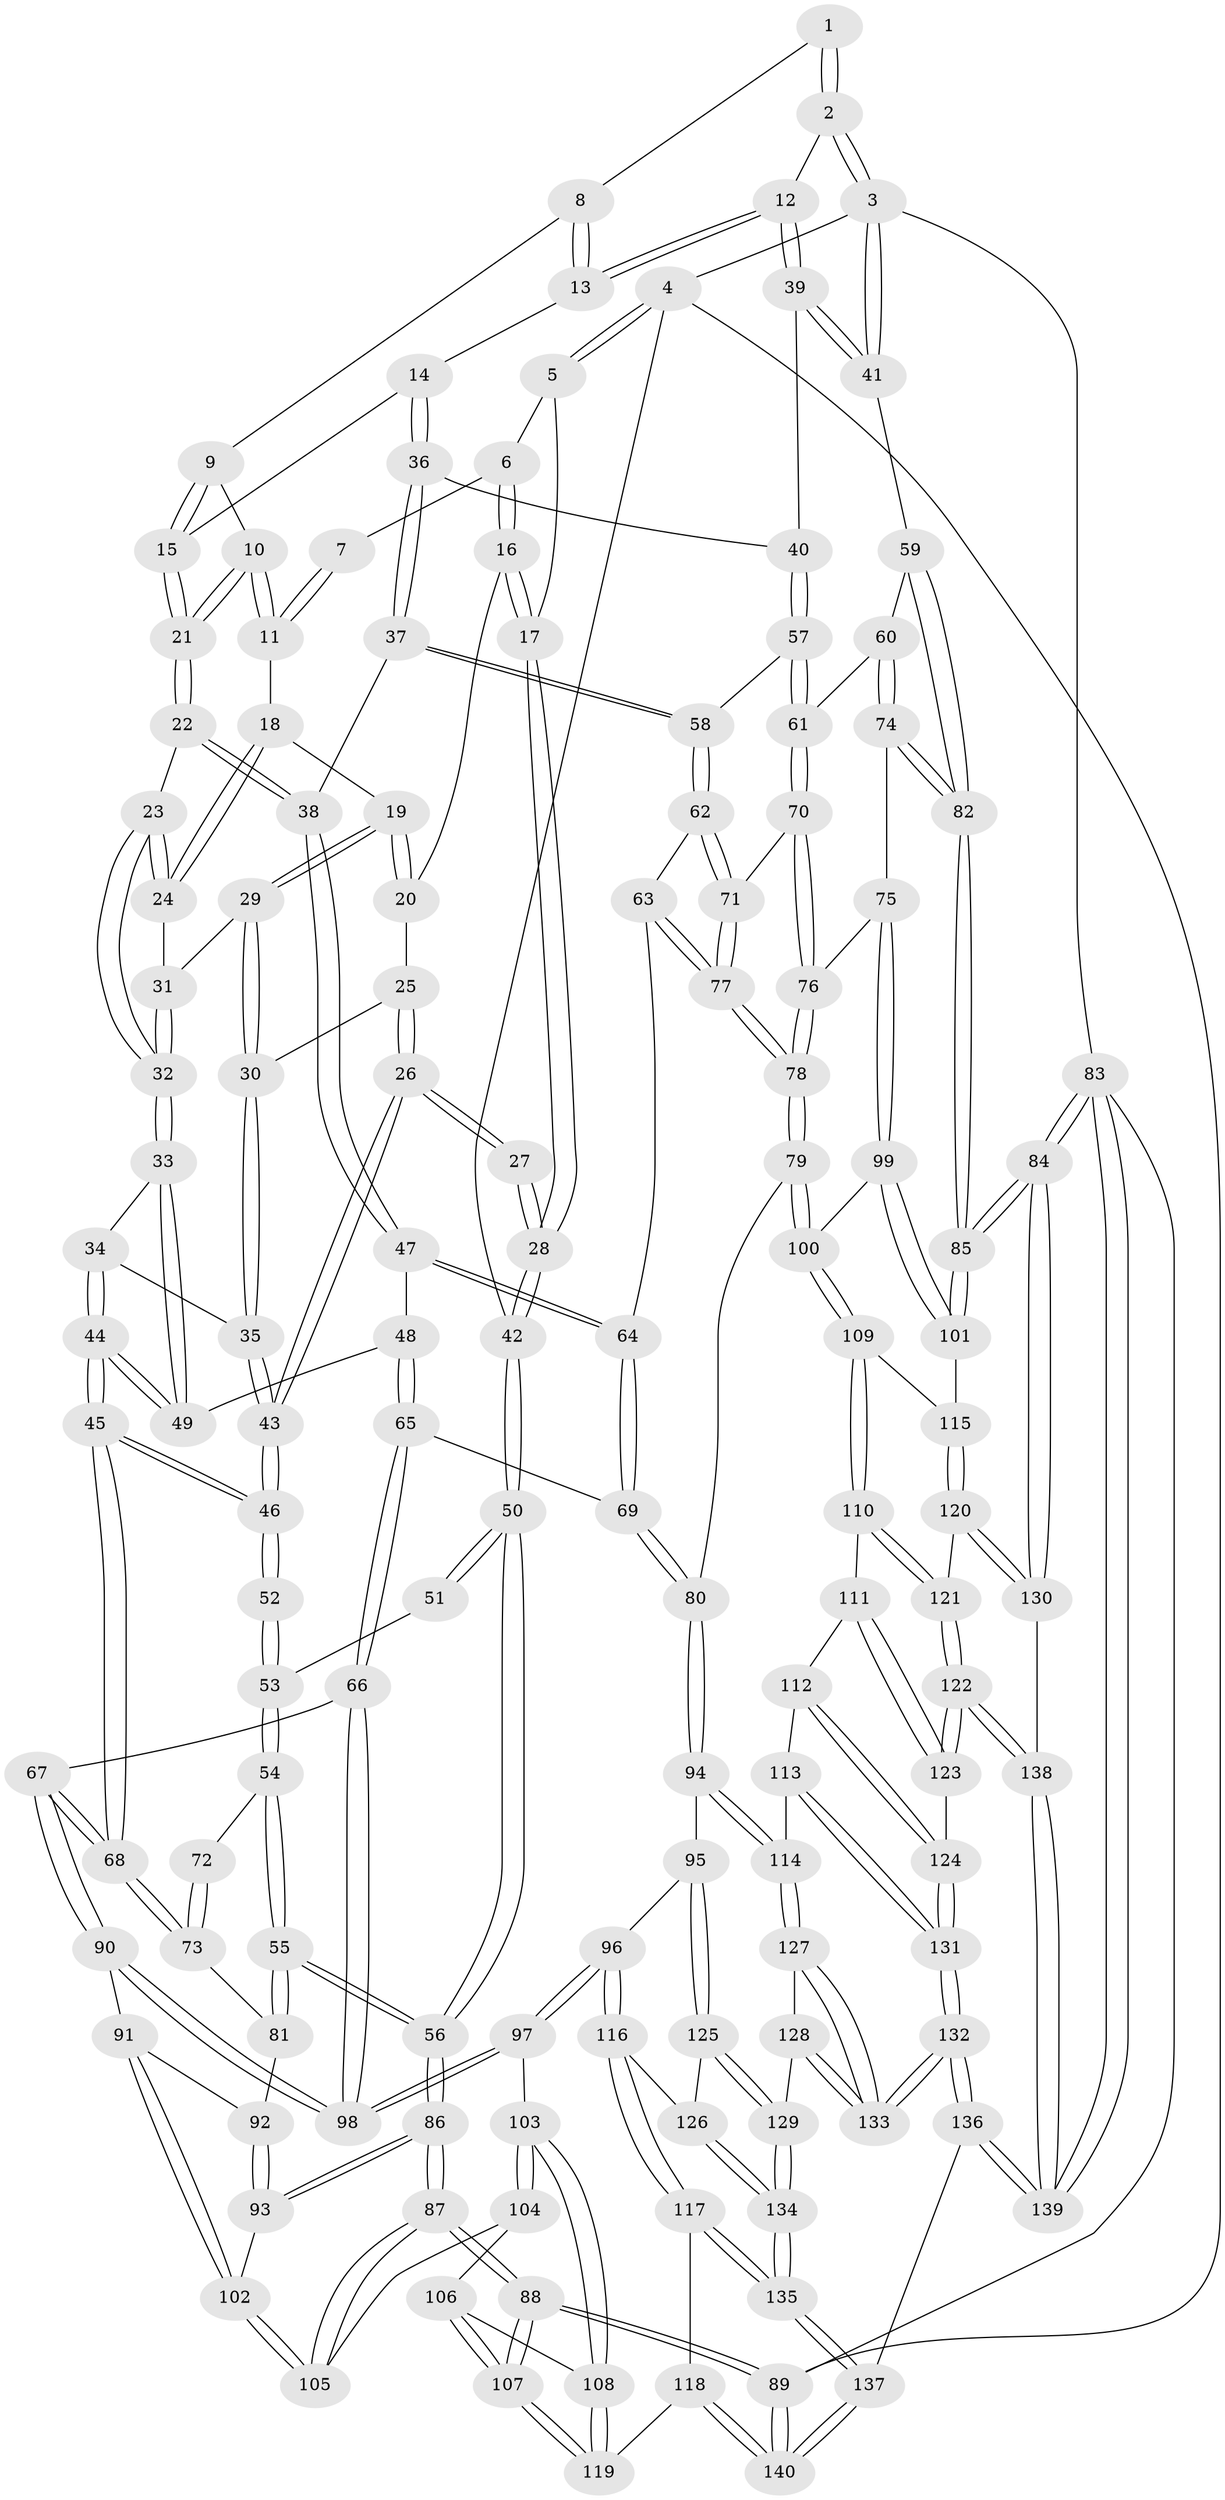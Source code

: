 // coarse degree distribution, {3: 0.21428571428571427, 6: 0.047619047619047616, 4: 0.40476190476190477, 5: 0.3333333333333333}
// Generated by graph-tools (version 1.1) at 2025/52/02/27/25 19:52:37]
// undirected, 140 vertices, 347 edges
graph export_dot {
graph [start="1"]
  node [color=gray90,style=filled];
  1 [pos="+0.5973296510878072+0"];
  2 [pos="+0.9108519186203964+0"];
  3 [pos="+1+0"];
  4 [pos="+0+0"];
  5 [pos="+0.07477333823786508+0"];
  6 [pos="+0.1531652260875235+0"];
  7 [pos="+0.42888480840996396+0"];
  8 [pos="+0.5651791793755718+0"];
  9 [pos="+0.5213251462370427+0.03274801619274517"];
  10 [pos="+0.4336560486260521+0.03655024510618827"];
  11 [pos="+0.4324019062415144+0.03524443690010385"];
  12 [pos="+0.7657323997303351+0.03359337514518645"];
  13 [pos="+0.6020380542709528+0.07872191207550536"];
  14 [pos="+0.572912414650205+0.10518653875832709"];
  15 [pos="+0.5608812492106586+0.10318550014960566"];
  16 [pos="+0.2081287452797355+0"];
  17 [pos="+0.11220574971105388+0.13612485675882183"];
  18 [pos="+0.38289933841796375+0.05079613140309118"];
  19 [pos="+0.2756721450283896+0.050855593386133324"];
  20 [pos="+0.2355220512344641+0"];
  21 [pos="+0.46584024314339173+0.13634824415456162"];
  22 [pos="+0.4486491073999278+0.17131145180735552"];
  23 [pos="+0.41819472091334425+0.1874374160524508"];
  24 [pos="+0.3795593392985035+0.1264668799863406"];
  25 [pos="+0.17246908487188448+0.11442507606567537"];
  26 [pos="+0.1066607367254324+0.18141656484515992"];
  27 [pos="+0.10585779405873984+0.18075538738255748"];
  28 [pos="+0.0994962116926601+0.16870008471816803"];
  29 [pos="+0.27699109428868685+0.06827003911596113"];
  30 [pos="+0.26364697370460666+0.13130048092634128"];
  31 [pos="+0.2924882454717308+0.07918538036046625"];
  32 [pos="+0.4019299194305772+0.20428231288817342"];
  33 [pos="+0.39534289016004065+0.21256275421522958"];
  34 [pos="+0.2935631910120459+0.16349727631599523"];
  35 [pos="+0.26219723915873716+0.14380503316664744"];
  36 [pos="+0.585349386409894+0.1348247470772338"];
  37 [pos="+0.5699355250751276+0.2518174619877329"];
  38 [pos="+0.5596760103070526+0.24821064935375478"];
  39 [pos="+0.7719371028576343+0.15700784123417852"];
  40 [pos="+0.7591015168289762+0.19999453434915146"];
  41 [pos="+1+0.1544955851162362"];
  42 [pos="+0+0"];
  43 [pos="+0.1663326463381102+0.25582880766820487"];
  44 [pos="+0.30398981792638446+0.3004971609187187"];
  45 [pos="+0.21864799849826214+0.3456009947773425"];
  46 [pos="+0.16983108184770698+0.2777821254647971"];
  47 [pos="+0.4265696332477722+0.2969825803048752"];
  48 [pos="+0.38227065811836913+0.2653249834030304"];
  49 [pos="+0.3818880417415198+0.2649399037251226"];
  50 [pos="+0+0.24549847209540107"];
  51 [pos="+0.0010207604084301561+0.2223001706932878"];
  52 [pos="+0.1662529230793023+0.278808554038115"];
  53 [pos="+0.03463909894379006+0.28024095214435574"];
  54 [pos="+0+0.3553379389279033"];
  55 [pos="+0+0.3736057507919418"];
  56 [pos="+0+0.37452917680782255"];
  57 [pos="+0.7551606321088197+0.2546372666843671"];
  58 [pos="+0.5763253907998634+0.2590234249469771"];
  59 [pos="+1+0.2538343580843495"];
  60 [pos="+0.8148318857284029+0.2865806014863143"];
  61 [pos="+0.766814244516832+0.27805445534363"];
  62 [pos="+0.5492673707275892+0.3509516208120175"];
  63 [pos="+0.5351147419622714+0.37326916396872956"];
  64 [pos="+0.5004479953343627+0.4008302834618181"];
  65 [pos="+0.391987866384436+0.44247917737892517"];
  66 [pos="+0.2889485575538759+0.4699163994502933"];
  67 [pos="+0.2205895732500284+0.39219572677687425"];
  68 [pos="+0.2203422361312144+0.391781867000185"];
  69 [pos="+0.48752376669147623+0.4360718082573744"];
  70 [pos="+0.7601268386259222+0.3040281234084856"];
  71 [pos="+0.7304123575719098+0.3645943092939124"];
  72 [pos="+0.032758201364941425+0.34985064561464563"];
  73 [pos="+0.08964597042402479+0.44320108796483076"];
  74 [pos="+0.9586774076741722+0.46382534173764467"];
  75 [pos="+0.9180961476612456+0.4730314639915768"];
  76 [pos="+0.8817816749415621+0.4691530730415648"];
  77 [pos="+0.709517989475553+0.4451405479540921"];
  78 [pos="+0.7105436935606215+0.5161661141252447"];
  79 [pos="+0.677056695541262+0.5945658116635029"];
  80 [pos="+0.5566741305579807+0.5770082573398044"];
  81 [pos="+0.08492102588156339+0.44656895425405446"];
  82 [pos="+1+0.47099853399997305"];
  83 [pos="+1+1"];
  84 [pos="+1+1"];
  85 [pos="+1+0.7205352406815032"];
  86 [pos="+0+0.569557009298209"];
  87 [pos="+0+0.8294173823039912"];
  88 [pos="+0+0.9788395640747636"];
  89 [pos="+0+1"];
  90 [pos="+0.12059281428641201+0.5692185998550335"];
  91 [pos="+0.11901562057093744+0.5703754653675893"];
  92 [pos="+0.08095546239338985+0.45758205740474356"];
  93 [pos="+0.005385833649247256+0.551142533648124"];
  94 [pos="+0.40968884425172664+0.6794660456448304"];
  95 [pos="+0.3980718965022268+0.6774228839653625"];
  96 [pos="+0.3369019631110716+0.6610087455259251"];
  97 [pos="+0.32155131792587976+0.652136058456903"];
  98 [pos="+0.29339211585564706+0.5451089316102435"];
  99 [pos="+0.8346404076981174+0.6225195581536015"];
  100 [pos="+0.677217535589938+0.5948080446227068"];
  101 [pos="+0.9693154448014236+0.7030435673059761"];
  102 [pos="+0.10033697289931509+0.5997284858735306"];
  103 [pos="+0.20170611938795246+0.6970743301155203"];
  104 [pos="+0.1263489487103872+0.6516110199458801"];
  105 [pos="+0.11036334556429876+0.635542553607711"];
  106 [pos="+0.06602990567286579+0.7272735978472031"];
  107 [pos="+0+0.942790269366113"];
  108 [pos="+0.1715475022669591+0.7682092458087326"];
  109 [pos="+0.6807124524834506+0.6368009035020663"];
  110 [pos="+0.6824376597394674+0.7030962503258726"];
  111 [pos="+0.5936898524406657+0.7723026998006454"];
  112 [pos="+0.5807551525837654+0.7770900290407532"];
  113 [pos="+0.49116133478516105+0.7784754063989899"];
  114 [pos="+0.44458970640922724+0.7488647844577487"];
  115 [pos="+0.8751311453099262+0.7518111507824189"];
  116 [pos="+0.28676815997613186+0.8403968884692956"];
  117 [pos="+0.23253450260851075+0.8589215204492381"];
  118 [pos="+0.20236080175243618+0.8528271433304283"];
  119 [pos="+0.16627881911425915+0.7854513366966276"];
  120 [pos="+0.784341477222596+0.8136204511825992"];
  121 [pos="+0.6897608860681427+0.7170217308963381"];
  122 [pos="+0.6459713119034342+0.8773572030960372"];
  123 [pos="+0.6277186408120203+0.8727260149729239"];
  124 [pos="+0.5734390676255992+0.8763266014628847"];
  125 [pos="+0.33667261708592017+0.8569543468914284"];
  126 [pos="+0.28730256029674367+0.8407278028073134"];
  127 [pos="+0.43088816280021347+0.7974455931262833"];
  128 [pos="+0.3526535307423714+0.8604593134073143"];
  129 [pos="+0.34190172237857597+0.8612280184623824"];
  130 [pos="+0.787760828262202+0.8730804955214475"];
  131 [pos="+0.5367441771784921+0.8923847521389648"];
  132 [pos="+0.46689204646372573+1"];
  133 [pos="+0.4300218504901684+0.9100528832138747"];
  134 [pos="+0.3297186120466029+0.9914856701459361"];
  135 [pos="+0.33084149023567044+1"];
  136 [pos="+0.4523567398379072+1"];
  137 [pos="+0.3612040758919337+1"];
  138 [pos="+0.6882864469528085+0.9228696184703541"];
  139 [pos="+0.5974192647110156+1"];
  140 [pos="+0+1"];
  1 -- 2;
  1 -- 2;
  1 -- 8;
  2 -- 3;
  2 -- 3;
  2 -- 12;
  3 -- 4;
  3 -- 41;
  3 -- 41;
  3 -- 83;
  4 -- 5;
  4 -- 5;
  4 -- 42;
  4 -- 89;
  5 -- 6;
  5 -- 17;
  6 -- 7;
  6 -- 16;
  6 -- 16;
  7 -- 11;
  7 -- 11;
  8 -- 9;
  8 -- 13;
  8 -- 13;
  9 -- 10;
  9 -- 15;
  9 -- 15;
  10 -- 11;
  10 -- 11;
  10 -- 21;
  10 -- 21;
  11 -- 18;
  12 -- 13;
  12 -- 13;
  12 -- 39;
  12 -- 39;
  13 -- 14;
  14 -- 15;
  14 -- 36;
  14 -- 36;
  15 -- 21;
  15 -- 21;
  16 -- 17;
  16 -- 17;
  16 -- 20;
  17 -- 28;
  17 -- 28;
  18 -- 19;
  18 -- 24;
  18 -- 24;
  19 -- 20;
  19 -- 20;
  19 -- 29;
  19 -- 29;
  20 -- 25;
  21 -- 22;
  21 -- 22;
  22 -- 23;
  22 -- 38;
  22 -- 38;
  23 -- 24;
  23 -- 24;
  23 -- 32;
  23 -- 32;
  24 -- 31;
  25 -- 26;
  25 -- 26;
  25 -- 30;
  26 -- 27;
  26 -- 27;
  26 -- 43;
  26 -- 43;
  27 -- 28;
  27 -- 28;
  28 -- 42;
  28 -- 42;
  29 -- 30;
  29 -- 30;
  29 -- 31;
  30 -- 35;
  30 -- 35;
  31 -- 32;
  31 -- 32;
  32 -- 33;
  32 -- 33;
  33 -- 34;
  33 -- 49;
  33 -- 49;
  34 -- 35;
  34 -- 44;
  34 -- 44;
  35 -- 43;
  35 -- 43;
  36 -- 37;
  36 -- 37;
  36 -- 40;
  37 -- 38;
  37 -- 58;
  37 -- 58;
  38 -- 47;
  38 -- 47;
  39 -- 40;
  39 -- 41;
  39 -- 41;
  40 -- 57;
  40 -- 57;
  41 -- 59;
  42 -- 50;
  42 -- 50;
  43 -- 46;
  43 -- 46;
  44 -- 45;
  44 -- 45;
  44 -- 49;
  44 -- 49;
  45 -- 46;
  45 -- 46;
  45 -- 68;
  45 -- 68;
  46 -- 52;
  46 -- 52;
  47 -- 48;
  47 -- 64;
  47 -- 64;
  48 -- 49;
  48 -- 65;
  48 -- 65;
  50 -- 51;
  50 -- 51;
  50 -- 56;
  50 -- 56;
  51 -- 53;
  52 -- 53;
  52 -- 53;
  53 -- 54;
  53 -- 54;
  54 -- 55;
  54 -- 55;
  54 -- 72;
  55 -- 56;
  55 -- 56;
  55 -- 81;
  55 -- 81;
  56 -- 86;
  56 -- 86;
  57 -- 58;
  57 -- 61;
  57 -- 61;
  58 -- 62;
  58 -- 62;
  59 -- 60;
  59 -- 82;
  59 -- 82;
  60 -- 61;
  60 -- 74;
  60 -- 74;
  61 -- 70;
  61 -- 70;
  62 -- 63;
  62 -- 71;
  62 -- 71;
  63 -- 64;
  63 -- 77;
  63 -- 77;
  64 -- 69;
  64 -- 69;
  65 -- 66;
  65 -- 66;
  65 -- 69;
  66 -- 67;
  66 -- 98;
  66 -- 98;
  67 -- 68;
  67 -- 68;
  67 -- 90;
  67 -- 90;
  68 -- 73;
  68 -- 73;
  69 -- 80;
  69 -- 80;
  70 -- 71;
  70 -- 76;
  70 -- 76;
  71 -- 77;
  71 -- 77;
  72 -- 73;
  72 -- 73;
  73 -- 81;
  74 -- 75;
  74 -- 82;
  74 -- 82;
  75 -- 76;
  75 -- 99;
  75 -- 99;
  76 -- 78;
  76 -- 78;
  77 -- 78;
  77 -- 78;
  78 -- 79;
  78 -- 79;
  79 -- 80;
  79 -- 100;
  79 -- 100;
  80 -- 94;
  80 -- 94;
  81 -- 92;
  82 -- 85;
  82 -- 85;
  83 -- 84;
  83 -- 84;
  83 -- 139;
  83 -- 139;
  83 -- 89;
  84 -- 85;
  84 -- 85;
  84 -- 130;
  84 -- 130;
  85 -- 101;
  85 -- 101;
  86 -- 87;
  86 -- 87;
  86 -- 93;
  86 -- 93;
  87 -- 88;
  87 -- 88;
  87 -- 105;
  87 -- 105;
  88 -- 89;
  88 -- 89;
  88 -- 107;
  88 -- 107;
  89 -- 140;
  89 -- 140;
  90 -- 91;
  90 -- 98;
  90 -- 98;
  91 -- 92;
  91 -- 102;
  91 -- 102;
  92 -- 93;
  92 -- 93;
  93 -- 102;
  94 -- 95;
  94 -- 114;
  94 -- 114;
  95 -- 96;
  95 -- 125;
  95 -- 125;
  96 -- 97;
  96 -- 97;
  96 -- 116;
  96 -- 116;
  97 -- 98;
  97 -- 98;
  97 -- 103;
  99 -- 100;
  99 -- 101;
  99 -- 101;
  100 -- 109;
  100 -- 109;
  101 -- 115;
  102 -- 105;
  102 -- 105;
  103 -- 104;
  103 -- 104;
  103 -- 108;
  103 -- 108;
  104 -- 105;
  104 -- 106;
  106 -- 107;
  106 -- 107;
  106 -- 108;
  107 -- 119;
  107 -- 119;
  108 -- 119;
  108 -- 119;
  109 -- 110;
  109 -- 110;
  109 -- 115;
  110 -- 111;
  110 -- 121;
  110 -- 121;
  111 -- 112;
  111 -- 123;
  111 -- 123;
  112 -- 113;
  112 -- 124;
  112 -- 124;
  113 -- 114;
  113 -- 131;
  113 -- 131;
  114 -- 127;
  114 -- 127;
  115 -- 120;
  115 -- 120;
  116 -- 117;
  116 -- 117;
  116 -- 126;
  117 -- 118;
  117 -- 135;
  117 -- 135;
  118 -- 119;
  118 -- 140;
  118 -- 140;
  120 -- 121;
  120 -- 130;
  120 -- 130;
  121 -- 122;
  121 -- 122;
  122 -- 123;
  122 -- 123;
  122 -- 138;
  122 -- 138;
  123 -- 124;
  124 -- 131;
  124 -- 131;
  125 -- 126;
  125 -- 129;
  125 -- 129;
  126 -- 134;
  126 -- 134;
  127 -- 128;
  127 -- 133;
  127 -- 133;
  128 -- 129;
  128 -- 133;
  128 -- 133;
  129 -- 134;
  129 -- 134;
  130 -- 138;
  131 -- 132;
  131 -- 132;
  132 -- 133;
  132 -- 133;
  132 -- 136;
  132 -- 136;
  134 -- 135;
  134 -- 135;
  135 -- 137;
  135 -- 137;
  136 -- 137;
  136 -- 139;
  136 -- 139;
  137 -- 140;
  137 -- 140;
  138 -- 139;
  138 -- 139;
}
